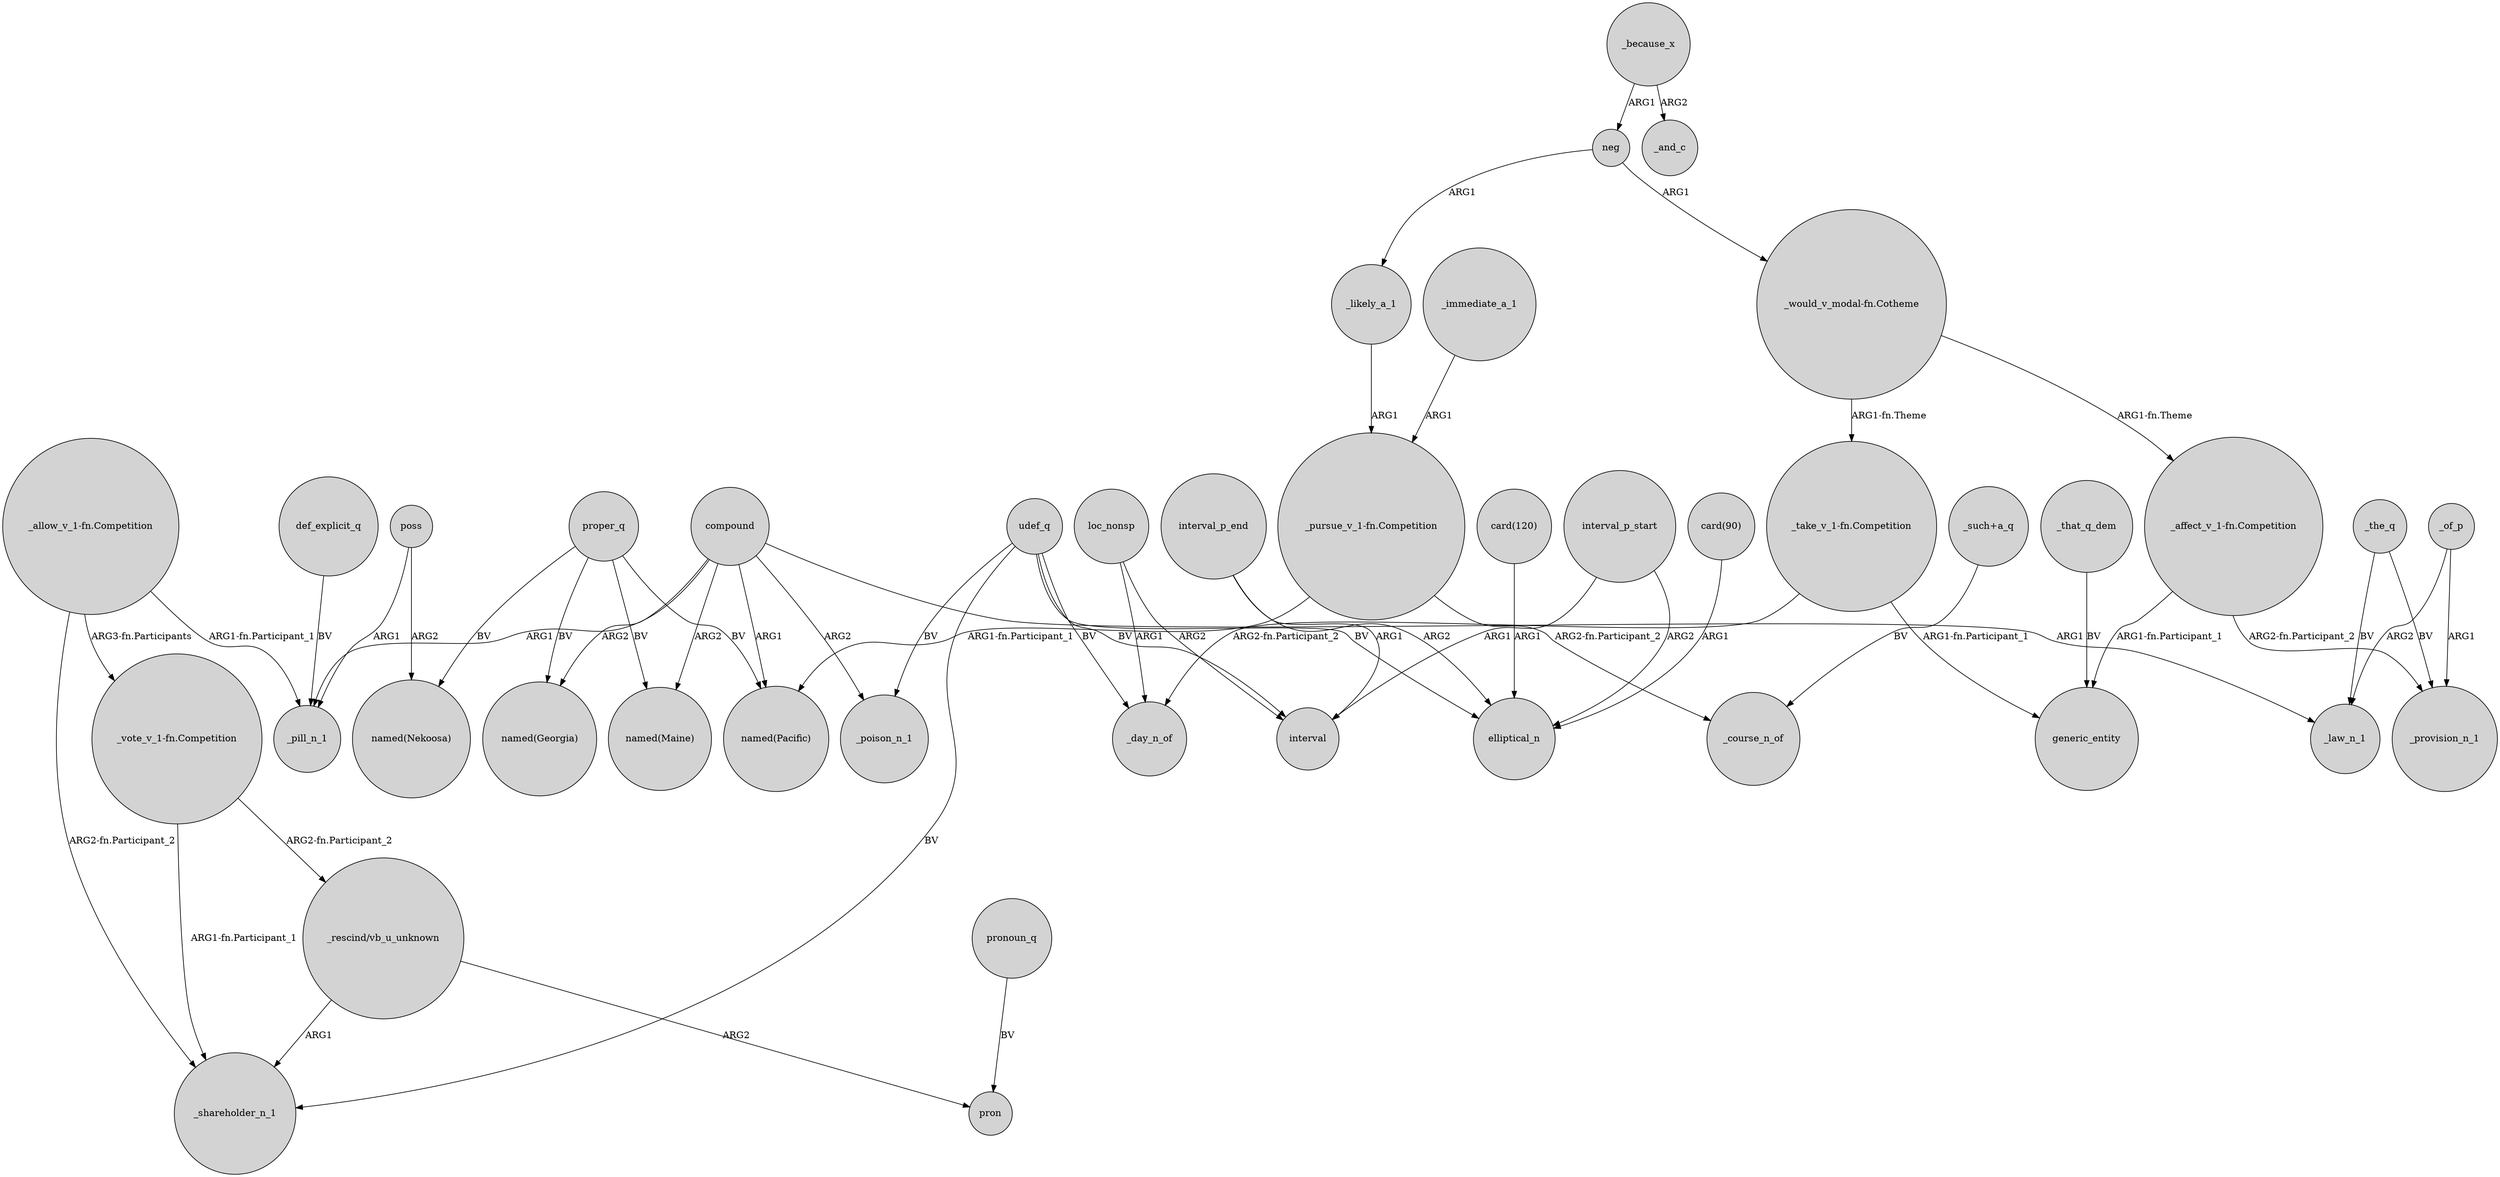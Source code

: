 digraph {
	node [shape=circle style=filled]
	proper_q -> "named(Georgia)" [label=BV]
	loc_nonsp -> interval [label=ARG2]
	interval_p_end -> elliptical_n [label=ARG2]
	poss -> "named(Nekoosa)" [label=ARG2]
	"_such+a_q" -> _course_n_of [label=BV]
	"_would_v_modal-fn.Cotheme" -> "_affect_v_1-fn.Competition" [label="ARG1-fn.Theme"]
	proper_q -> "named(Nekoosa)" [label=BV]
	udef_q -> _shareholder_n_1 [label=BV]
	_the_q -> _provision_n_1 [label=BV]
	"_take_v_1-fn.Competition" -> generic_entity [label="ARG1-fn.Participant_1"]
	def_explicit_q -> _pill_n_1 [label=BV]
	compound -> "named(Maine)" [label=ARG2]
	"card(120)" -> elliptical_n [label=ARG1]
	"_pursue_v_1-fn.Competition" -> "named(Pacific)" [label="ARG1-fn.Participant_1"]
	interval_p_start -> elliptical_n [label=ARG2]
	_because_x -> neg [label=ARG1]
	udef_q -> interval [label=BV]
	"_pursue_v_1-fn.Competition" -> _course_n_of [label="ARG2-fn.Participant_2"]
	"_vote_v_1-fn.Competition" -> "_rescind/vb_u_unknown" [label="ARG2-fn.Participant_2"]
	interval_p_start -> interval [label=ARG1]
	"_rescind/vb_u_unknown" -> _shareholder_n_1 [label=ARG1]
	"_take_v_1-fn.Competition" -> _day_n_of [label="ARG2-fn.Participant_2"]
	_the_q -> _law_n_1 [label=BV]
	_because_x -> _and_c [label=ARG2]
	compound -> "named(Pacific)" [label=ARG1]
	"_would_v_modal-fn.Cotheme" -> "_take_v_1-fn.Competition" [label="ARG1-fn.Theme"]
	pronoun_q -> pron [label=BV]
	"_vote_v_1-fn.Competition" -> _shareholder_n_1 [label="ARG1-fn.Participant_1"]
	udef_q -> _day_n_of [label=BV]
	neg -> "_would_v_modal-fn.Cotheme" [label=ARG1]
	_immediate_a_1 -> "_pursue_v_1-fn.Competition" [label=ARG1]
	poss -> _pill_n_1 [label=ARG1]
	"_rescind/vb_u_unknown" -> pron [label=ARG2]
	"_affect_v_1-fn.Competition" -> generic_entity [label="ARG1-fn.Participant_1"]
	"card(90)" -> elliptical_n [label=ARG1]
	neg -> _likely_a_1 [label=ARG1]
	_of_p -> _law_n_1 [label=ARG2]
	loc_nonsp -> _day_n_of [label=ARG1]
	proper_q -> "named(Maine)" [label=BV]
	"_allow_v_1-fn.Competition" -> _pill_n_1 [label="ARG1-fn.Participant_1"]
	interval_p_end -> interval [label=ARG1]
	compound -> _poison_n_1 [label=ARG2]
	proper_q -> "named(Pacific)" [label=BV]
	"_allow_v_1-fn.Competition" -> "_vote_v_1-fn.Competition" [label="ARG3-fn.Participants"]
	compound -> _law_n_1 [label=ARG1]
	_likely_a_1 -> "_pursue_v_1-fn.Competition" [label=ARG1]
	"_allow_v_1-fn.Competition" -> _shareholder_n_1 [label="ARG2-fn.Participant_2"]
	udef_q -> elliptical_n [label=BV]
	_that_q_dem -> generic_entity [label=BV]
	"_affect_v_1-fn.Competition" -> _provision_n_1 [label="ARG2-fn.Participant_2"]
	compound -> "named(Georgia)" [label=ARG2]
	udef_q -> _poison_n_1 [label=BV]
	compound -> _pill_n_1 [label=ARG1]
	_of_p -> _provision_n_1 [label=ARG1]
}
